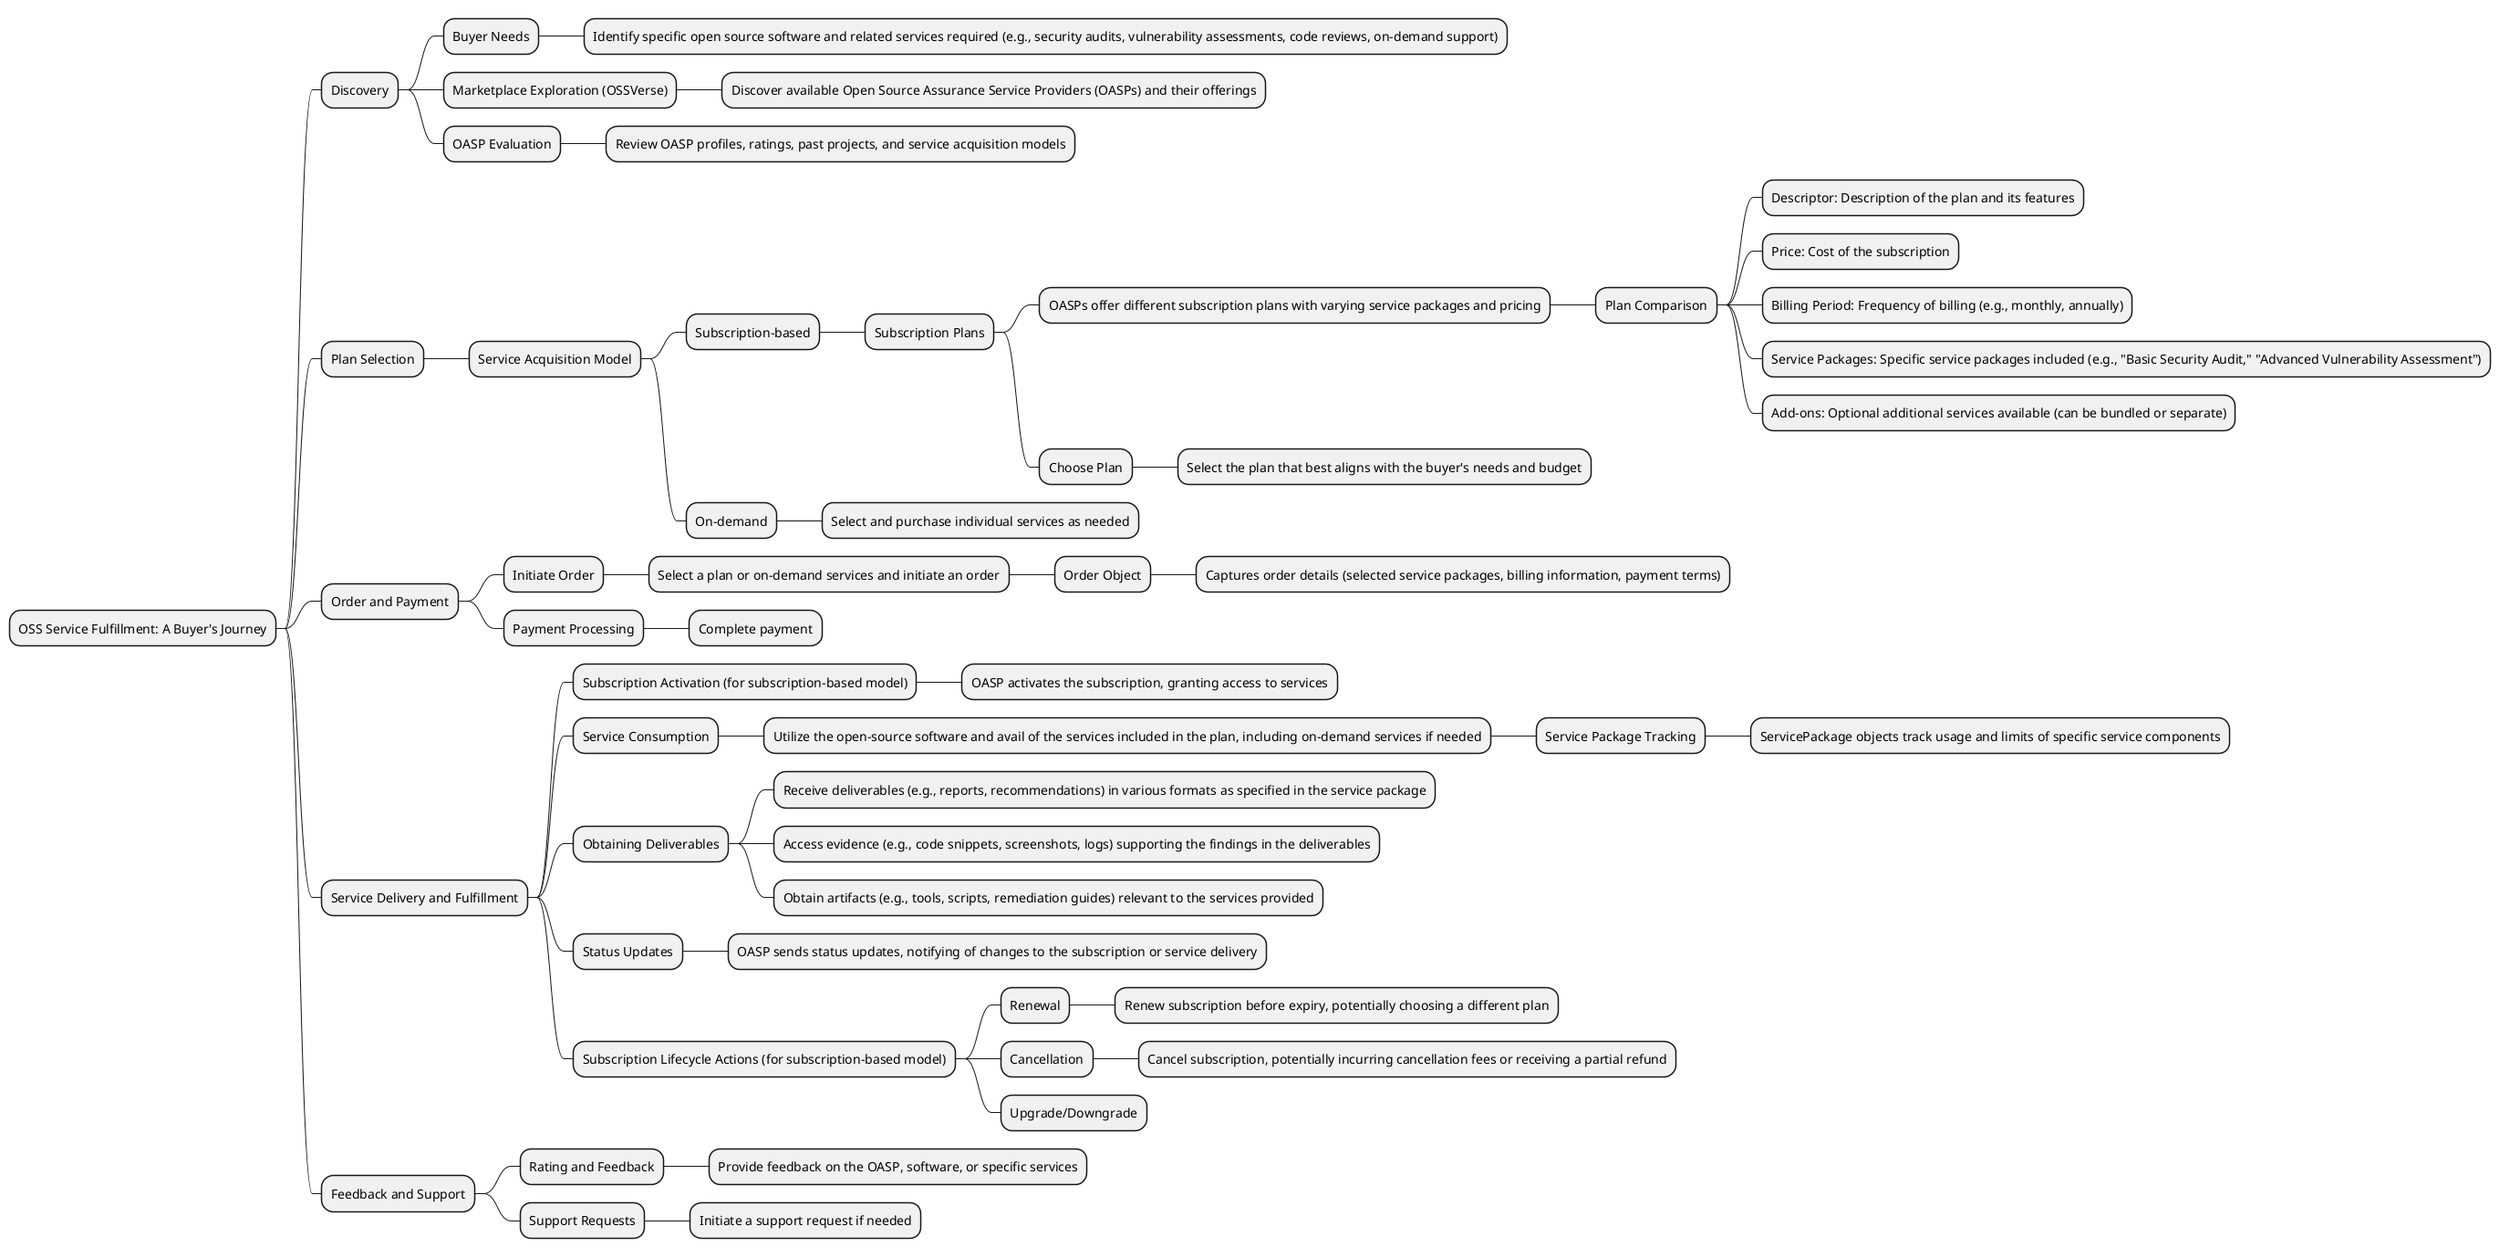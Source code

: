@startmindmap
* OSS Service Fulfillment: A Buyer's Journey
** Discovery
*** Buyer Needs
**** Identify specific open source software and related services required (e.g., security audits, vulnerability assessments, code reviews, on-demand support)
*** Marketplace Exploration (OSSVerse)
**** Discover available Open Source Assurance Service Providers (OASPs) and their offerings
*** OASP Evaluation
**** Review OASP profiles, ratings, past projects, and service acquisition models
** Plan Selection
*** Service Acquisition Model
**** Subscription-based
***** Subscription Plans
****** OASPs offer different subscription plans with varying service packages and pricing
******* Plan Comparison
******** Descriptor: Description of the plan and its features
******** Price: Cost of the subscription
******** Billing Period: Frequency of billing (e.g., monthly, annually)
******** Service Packages: Specific service packages included (e.g., "Basic Security Audit," "Advanced Vulnerability Assessment")
******** Add-ons: Optional additional services available (can be bundled or separate)
****** Choose Plan
******* Select the plan that best aligns with the buyer's needs and budget
**** On-demand
*****  Select and purchase individual services as needed
** Order and Payment
*** Initiate Order
**** Select a plan or on-demand services and initiate an order
***** Order Object
****** Captures order details (selected service packages, billing information, payment terms)
*** Payment Processing
**** Complete payment
** Service Delivery and Fulfillment
*** Subscription Activation (for subscription-based model)
**** OASP activates the subscription, granting access to services
*** Service Consumption
**** Utilize the open-source software and avail of the services included in the plan, including on-demand services if needed
***** Service Package Tracking
****** ServicePackage objects track usage and limits of specific service components
*** Obtaining Deliverables
**** Receive deliverables (e.g., reports, recommendations) in various formats as specified in the service package
**** Access evidence (e.g., code snippets, screenshots, logs) supporting the findings in the deliverables
**** Obtain artifacts (e.g., tools, scripts, remediation guides) relevant to the services provided
*** Status Updates
**** OASP sends status updates, notifying of changes to the subscription or service delivery
*** Subscription Lifecycle Actions (for subscription-based model)
**** Renewal
***** Renew subscription before expiry, potentially choosing a different plan
**** Cancellation
***** Cancel subscription, potentially incurring cancellation fees or receiving a partial refund
**** Upgrade/Downgrade
** Feedback and Support
*** Rating and Feedback
**** Provide feedback on the OASP, software, or specific services
*** Support Requests
**** Initiate a support request if needed
@endmindmap
